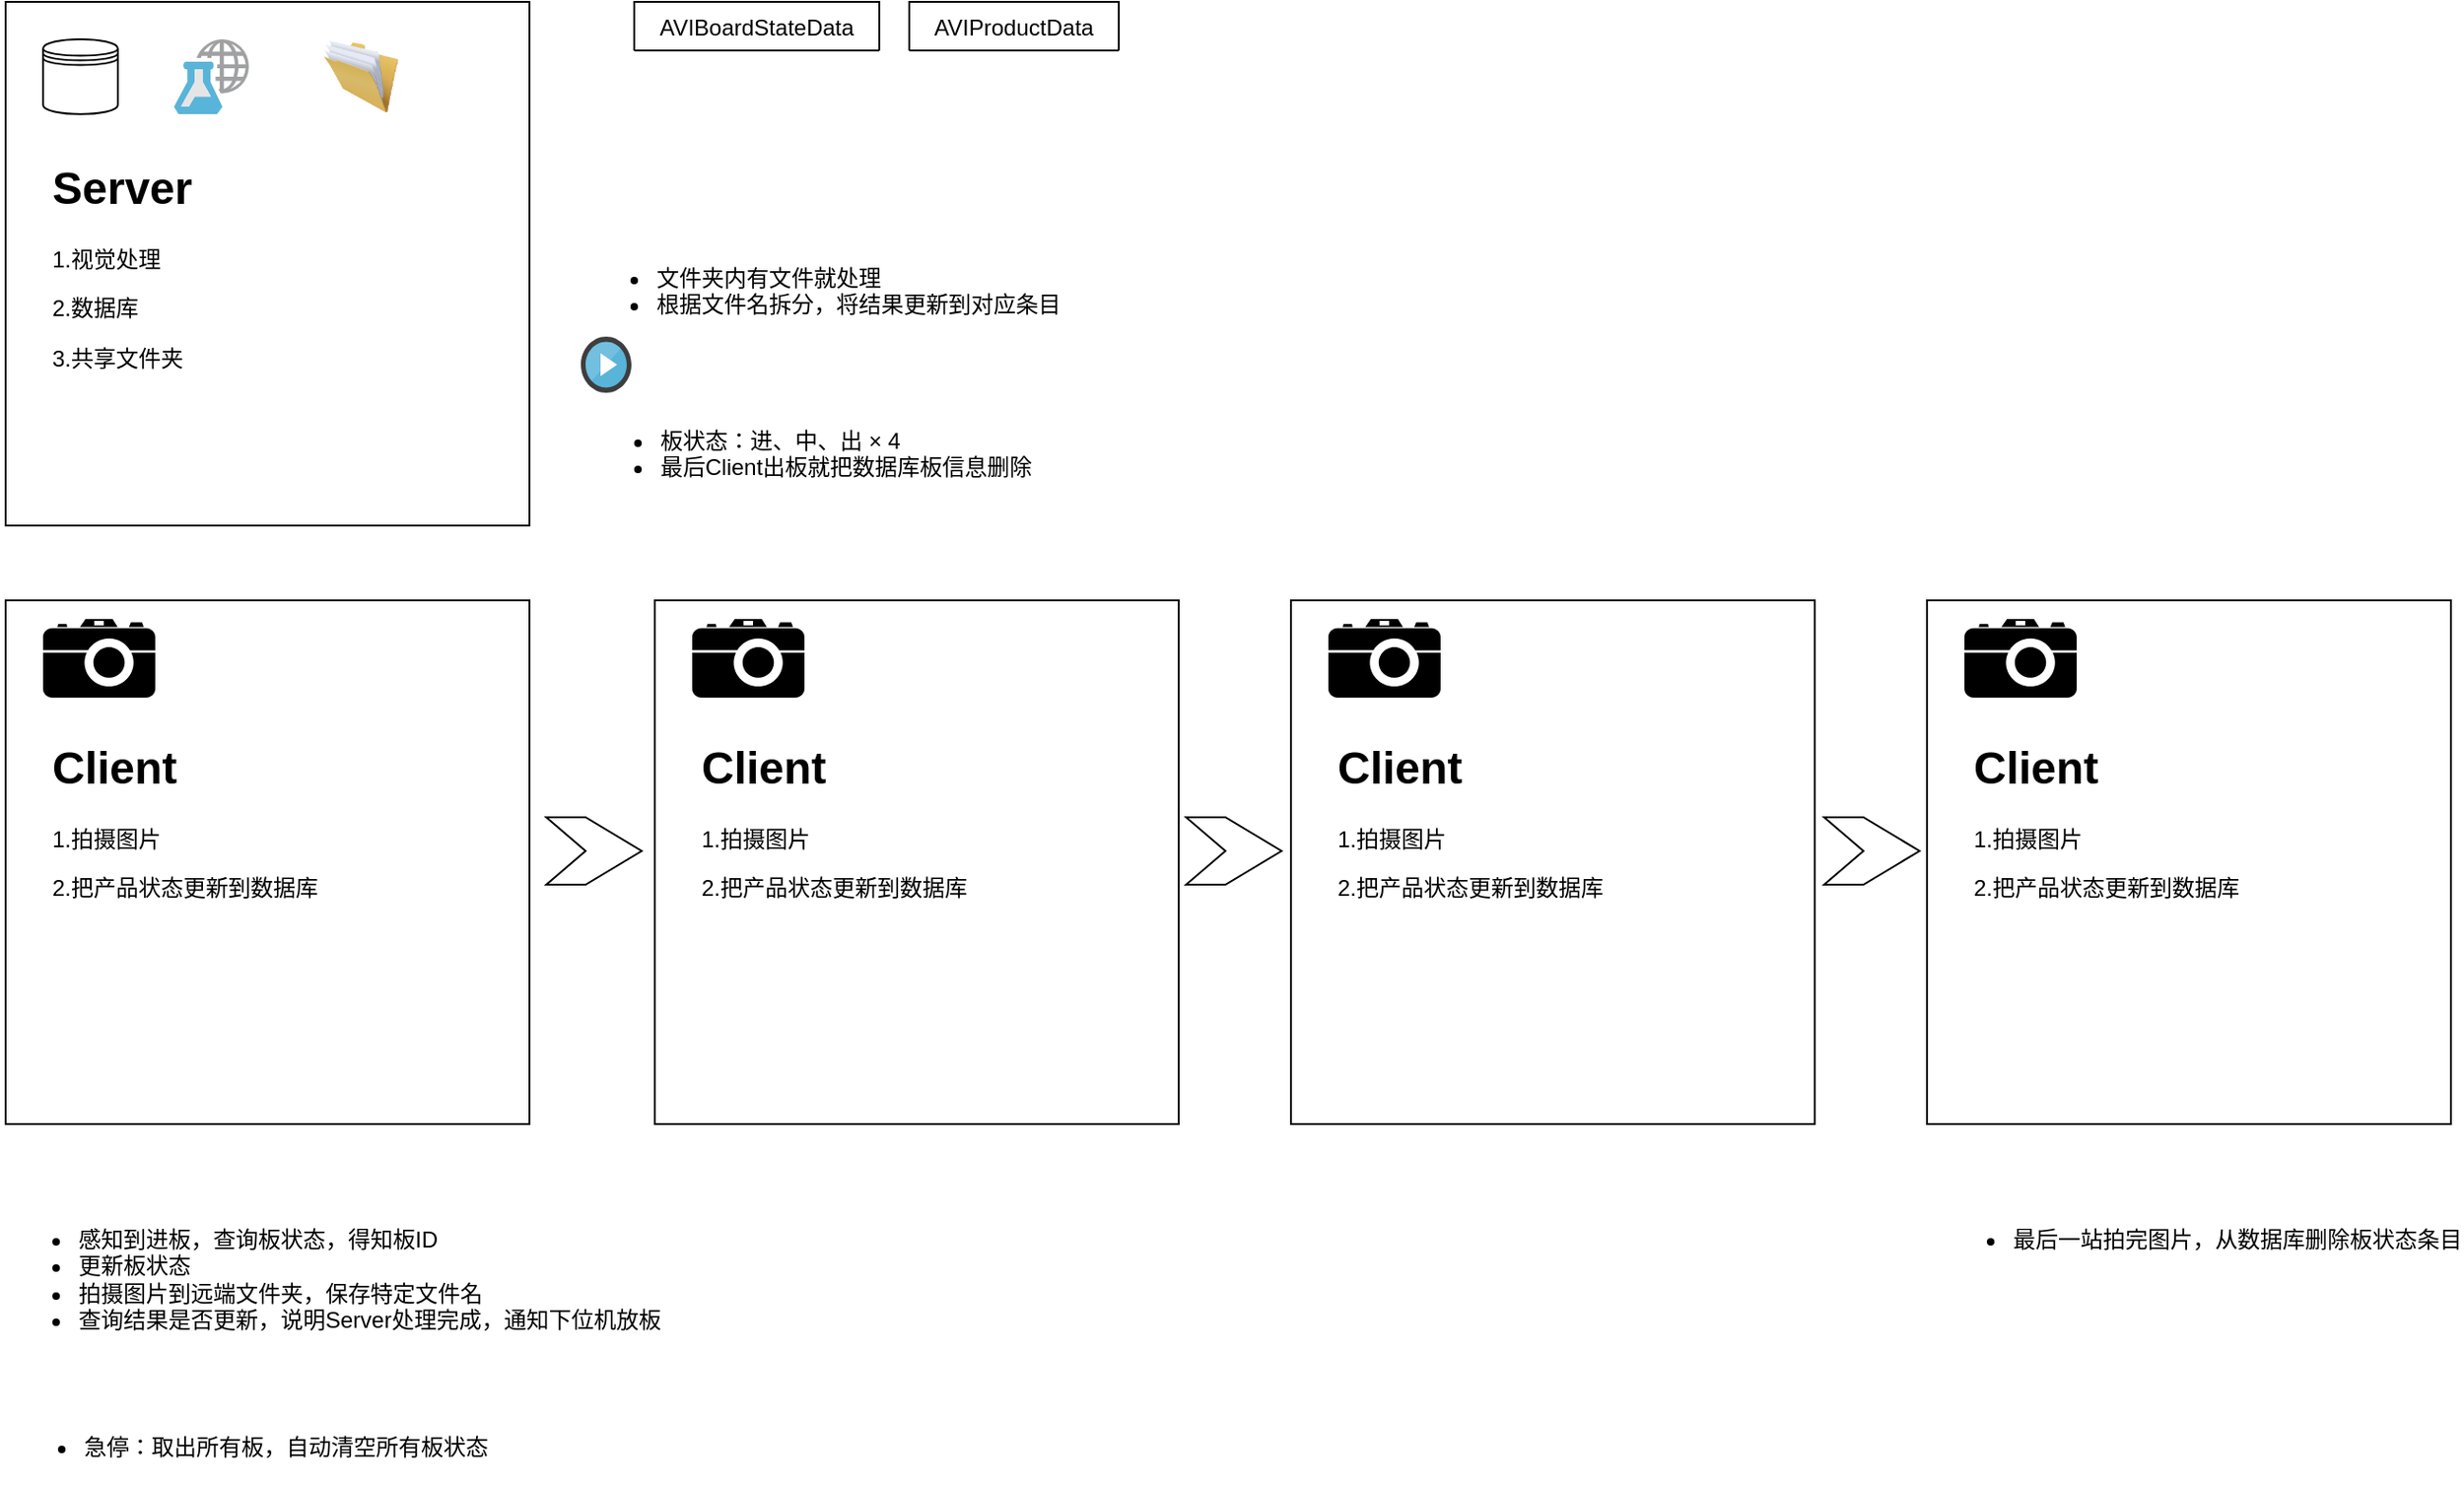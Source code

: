 <mxfile version="13.7.9" type="github">
  <diagram id="neM6gDobTcvTbkAM0NMb" name="Page-1">
    <mxGraphModel dx="1320" dy="1653" grid="0" gridSize="10" guides="1" tooltips="1" connect="1" arrows="1" fold="1" page="1" pageScale="1" pageWidth="827" pageHeight="1169" math="0" shadow="0">
      <root>
        <mxCell id="0" />
        <mxCell id="1" parent="0" />
        <mxCell id="E7cAo8KY-5Jf7l7Yv-IA-1" value="" style="whiteSpace=wrap;html=1;aspect=fixed;" parent="1" vertex="1">
          <mxGeometry x="120" y="40" width="280" height="280" as="geometry" />
        </mxCell>
        <mxCell id="E7cAo8KY-5Jf7l7Yv-IA-24" value="" style="whiteSpace=wrap;html=1;aspect=fixed;" parent="1" vertex="1">
          <mxGeometry x="120" y="-280" width="280" height="280" as="geometry" />
        </mxCell>
        <mxCell id="E7cAo8KY-5Jf7l7Yv-IA-26" value="" style="shape=datastore;whiteSpace=wrap;html=1;" parent="1" vertex="1">
          <mxGeometry x="140" y="-260" width="40" height="40" as="geometry" />
        </mxCell>
        <mxCell id="E7cAo8KY-5Jf7l7Yv-IA-27" value="" style="shape=mxgraph.signs.tech.camera_2;html=1;pointerEvents=1;fillColor=#000000;strokeColor=none;verticalLabelPosition=bottom;verticalAlign=top;align=center;" parent="1" vertex="1">
          <mxGeometry x="140" y="50" width="60" height="42" as="geometry" />
        </mxCell>
        <mxCell id="E7cAo8KY-5Jf7l7Yv-IA-32" value="" style="aspect=fixed;html=1;points=[];align=center;image;fontSize=12;image=img/lib/mscae/Machine_Learning_Studio_Web_Services.svg;" parent="1" vertex="1">
          <mxGeometry x="210" y="-260" width="40" height="40" as="geometry" />
        </mxCell>
        <mxCell id="Ogw6a6FwidyZY-46VILW-1" value="&lt;h1&gt;Server&lt;/h1&gt;&lt;p&gt;1.视觉处理&lt;/p&gt;&lt;p&gt;2.数据库&lt;/p&gt;&lt;p&gt;3.共享文件夹&lt;/p&gt;" style="text;html=1;strokeColor=none;fillColor=none;spacing=5;spacingTop=-20;whiteSpace=wrap;overflow=hidden;rounded=0;" parent="1" vertex="1">
          <mxGeometry x="140" y="-200" width="190" height="120" as="geometry" />
        </mxCell>
        <mxCell id="Ogw6a6FwidyZY-46VILW-2" value="" style="image;html=1;image=img/lib/clip_art/general/Full_Folder_128x128.png" parent="1" vertex="1">
          <mxGeometry x="290" y="-260" width="40" height="40" as="geometry" />
        </mxCell>
        <mxCell id="Ogw6a6FwidyZY-46VILW-3" value="&lt;h1&gt;Client&lt;/h1&gt;&lt;p&gt;1.拍摄图片&lt;/p&gt;&lt;p&gt;2.把产品状态更新到数据库&lt;/p&gt;" style="text;html=1;strokeColor=none;fillColor=none;spacing=5;spacingTop=-20;whiteSpace=wrap;overflow=hidden;rounded=0;" parent="1" vertex="1">
          <mxGeometry x="140" y="110" width="190" height="120" as="geometry" />
        </mxCell>
        <mxCell id="Ogw6a6FwidyZY-46VILW-37" value="AVIBoardStateData" style="swimlane;fontStyle=0;childLayout=stackLayout;horizontal=1;startSize=26;fillColor=none;horizontalStack=0;resizeParent=1;resizeParentMax=0;resizeLast=0;collapsible=1;marginBottom=0;" parent="1" vertex="1" collapsed="1">
          <mxGeometry x="456" y="-280" width="131" height="26" as="geometry">
            <mxRectangle x="456" y="-280" width="140" height="78" as="alternateBounds" />
          </mxGeometry>
        </mxCell>
        <mxCell id="Ogw6a6FwidyZY-46VILW-38" value="BoardID" style="text;strokeColor=none;fillColor=none;align=left;verticalAlign=top;spacingLeft=4;spacingRight=4;overflow=hidden;rotatable=0;points=[[0,0.5],[1,0.5]];portConstraint=eastwest;" parent="Ogw6a6FwidyZY-46VILW-37" vertex="1">
          <mxGeometry y="26" width="131" height="26" as="geometry" />
        </mxCell>
        <mxCell id="Ogw6a6FwidyZY-46VILW-39" value="State" style="text;strokeColor=none;fillColor=none;align=left;verticalAlign=top;spacingLeft=4;spacingRight=4;overflow=hidden;rotatable=0;points=[[0,0.5],[1,0.5]];portConstraint=eastwest;" parent="Ogw6a6FwidyZY-46VILW-37" vertex="1">
          <mxGeometry y="52" width="131" height="26" as="geometry" />
        </mxCell>
        <mxCell id="Ogw6a6FwidyZY-46VILW-50" value="" style="whiteSpace=wrap;html=1;aspect=fixed;" parent="1" vertex="1">
          <mxGeometry x="467" y="40" width="280" height="280" as="geometry" />
        </mxCell>
        <mxCell id="Ogw6a6FwidyZY-46VILW-51" value="" style="shape=mxgraph.signs.tech.camera_2;html=1;pointerEvents=1;fillColor=#000000;strokeColor=none;verticalLabelPosition=bottom;verticalAlign=top;align=center;" parent="1" vertex="1">
          <mxGeometry x="487" y="50" width="60" height="42" as="geometry" />
        </mxCell>
        <mxCell id="Ogw6a6FwidyZY-46VILW-52" value="&lt;h1&gt;Client&lt;/h1&gt;&lt;p&gt;1.拍摄图片&lt;/p&gt;&lt;p&gt;2.把产品状态更新到数据库&lt;/p&gt;" style="text;html=1;strokeColor=none;fillColor=none;spacing=5;spacingTop=-20;whiteSpace=wrap;overflow=hidden;rounded=0;" parent="1" vertex="1">
          <mxGeometry x="487" y="110" width="190" height="120" as="geometry" />
        </mxCell>
        <mxCell id="Ogw6a6FwidyZY-46VILW-53" value="" style="whiteSpace=wrap;html=1;aspect=fixed;" parent="1" vertex="1">
          <mxGeometry x="807" y="40" width="280" height="280" as="geometry" />
        </mxCell>
        <mxCell id="Ogw6a6FwidyZY-46VILW-54" value="" style="shape=mxgraph.signs.tech.camera_2;html=1;pointerEvents=1;fillColor=#000000;strokeColor=none;verticalLabelPosition=bottom;verticalAlign=top;align=center;" parent="1" vertex="1">
          <mxGeometry x="827" y="50" width="60" height="42" as="geometry" />
        </mxCell>
        <mxCell id="Ogw6a6FwidyZY-46VILW-55" value="&lt;h1&gt;Client&lt;/h1&gt;&lt;p&gt;1.拍摄图片&lt;/p&gt;&lt;p&gt;2.把产品状态更新到数据库&lt;/p&gt;" style="text;html=1;strokeColor=none;fillColor=none;spacing=5;spacingTop=-20;whiteSpace=wrap;overflow=hidden;rounded=0;" parent="1" vertex="1">
          <mxGeometry x="827" y="110" width="190" height="120" as="geometry" />
        </mxCell>
        <mxCell id="Ogw6a6FwidyZY-46VILW-56" value="" style="whiteSpace=wrap;html=1;aspect=fixed;" parent="1" vertex="1">
          <mxGeometry x="1147" y="40" width="280" height="280" as="geometry" />
        </mxCell>
        <mxCell id="Ogw6a6FwidyZY-46VILW-57" value="" style="shape=mxgraph.signs.tech.camera_2;html=1;pointerEvents=1;fillColor=#000000;strokeColor=none;verticalLabelPosition=bottom;verticalAlign=top;align=center;" parent="1" vertex="1">
          <mxGeometry x="1167" y="50" width="60" height="42" as="geometry" />
        </mxCell>
        <mxCell id="Ogw6a6FwidyZY-46VILW-58" value="&lt;h1&gt;Client&lt;/h1&gt;&lt;p&gt;1.拍摄图片&lt;/p&gt;&lt;p&gt;2.把产品状态更新到数据库&lt;/p&gt;" style="text;html=1;strokeColor=none;fillColor=none;spacing=5;spacingTop=-20;whiteSpace=wrap;overflow=hidden;rounded=0;" parent="1" vertex="1">
          <mxGeometry x="1167" y="110" width="190" height="120" as="geometry" />
        </mxCell>
        <mxCell id="Ogw6a6FwidyZY-46VILW-59" value="&lt;div&gt;&lt;ul&gt;&lt;li&gt;文件夹内有文件就处理&lt;/li&gt;&lt;li&gt;根据文件名拆分，将结果更新到对应条目&lt;/li&gt;&lt;/ul&gt;&lt;/div&gt;" style="shape=image;html=1;verticalAlign=top;verticalLabelPosition=bottom;labelBackgroundColor=#ffffff;imageAspect=0;aspect=fixed;image=https://cdn1.iconfinder.com/data/icons/CrystalClear/128x128/apps/ktip.png;align=left;" parent="1" vertex="1">
          <mxGeometry x="426" y="-188" width="30" height="30" as="geometry" />
        </mxCell>
        <mxCell id="Ogw6a6FwidyZY-46VILW-60" value="&lt;ul&gt;&lt;li&gt;感知到进板，查询板状态，得知板ID&lt;/li&gt;&lt;li&gt;更新板状态&lt;/li&gt;&lt;li&gt;拍摄图片到远端文件夹，保存特定文件名&lt;/li&gt;&lt;li&gt;查询结果是否更新，说明Server处理完成，通知下位机放板&lt;/li&gt;&lt;/ul&gt;" style="shape=image;html=1;verticalAlign=top;verticalLabelPosition=bottom;labelBackgroundColor=#ffffff;imageAspect=0;aspect=fixed;image=https://cdn1.iconfinder.com/data/icons/CrystalClear/128x128/apps/ktip.png;align=left;" parent="1" vertex="1">
          <mxGeometry x="117" y="326" width="30" height="30" as="geometry" />
        </mxCell>
        <mxCell id="Ogw6a6FwidyZY-46VILW-62" value="&lt;ul&gt;&lt;li&gt;急停：取出所有板，自动清空所有板状态&lt;/li&gt;&lt;/ul&gt;" style="shape=image;html=1;verticalAlign=top;verticalLabelPosition=bottom;labelBackgroundColor=#ffffff;imageAspect=0;aspect=fixed;image=https://cdn4.iconfinder.com/data/icons/32x32-free-design-icons/32/Delete.png;align=left;" parent="1" vertex="1">
          <mxGeometry x="120" y="437" width="30" height="30" as="geometry" />
        </mxCell>
        <mxCell id="Ogw6a6FwidyZY-46VILW-64" value="&lt;ul&gt;&lt;li&gt;最后一站拍完图片，从数据库删除板状态条目&lt;/li&gt;&lt;/ul&gt;" style="shape=image;html=1;verticalAlign=top;verticalLabelPosition=bottom;labelBackgroundColor=#ffffff;imageAspect=0;aspect=fixed;image=https://cdn2.iconfinder.com/data/icons/circle-icons-1/64/stop-128.png;align=left;" parent="1" vertex="1">
          <mxGeometry x="1151" y="326" width="30" height="30" as="geometry" />
        </mxCell>
        <mxCell id="Ogw6a6FwidyZY-46VILW-41" value="AVIProductData" style="swimlane;fontStyle=0;childLayout=stackLayout;horizontal=1;startSize=26;fillColor=none;horizontalStack=0;resizeParent=1;resizeParentMax=0;resizeLast=0;collapsible=1;marginBottom=0;" parent="1" vertex="1" collapsed="1">
          <mxGeometry x="603" y="-280" width="112" height="26" as="geometry">
            <mxRectangle x="603" y="-280" width="140" height="182" as="alternateBounds" />
          </mxGeometry>
        </mxCell>
        <mxCell id="Ogw6a6FwidyZY-46VILW-42" value="Barcode" style="text;strokeColor=none;fillColor=none;align=left;verticalAlign=top;spacingLeft=4;spacingRight=4;overflow=hidden;rotatable=0;points=[[0,0.5],[1,0.5]];portConstraint=eastwest;" parent="Ogw6a6FwidyZY-46VILW-41" vertex="1">
          <mxGeometry y="26" width="112" height="26" as="geometry" />
        </mxCell>
        <mxCell id="Ogw6a6FwidyZY-46VILW-43" value="BoardID" style="text;strokeColor=none;fillColor=none;align=left;verticalAlign=top;spacingLeft=4;spacingRight=4;overflow=hidden;rotatable=0;points=[[0,0.5],[1,0.5]];portConstraint=eastwest;" parent="Ogw6a6FwidyZY-46VILW-41" vertex="1">
          <mxGeometry y="52" width="112" height="26" as="geometry" />
        </mxCell>
        <mxCell id="Ogw6a6FwidyZY-46VILW-44" value="PcsIndex" style="text;strokeColor=none;fillColor=none;align=left;verticalAlign=top;spacingLeft=4;spacingRight=4;overflow=hidden;rotatable=0;points=[[0,0.5],[1,0.5]];portConstraint=eastwest;" parent="Ogw6a6FwidyZY-46VILW-41" vertex="1">
          <mxGeometry y="78" width="112" height="26" as="geometry" />
        </mxCell>
        <mxCell id="Ogw6a6FwidyZY-46VILW-47" value="Item1" style="text;strokeColor=none;fillColor=none;align=left;verticalAlign=top;spacingLeft=4;spacingRight=4;overflow=hidden;rotatable=0;points=[[0,0.5],[1,0.5]];portConstraint=eastwest;" parent="Ogw6a6FwidyZY-46VILW-41" vertex="1">
          <mxGeometry y="104" width="112" height="26" as="geometry" />
        </mxCell>
        <mxCell id="Ogw6a6FwidyZY-46VILW-48" value="Item2" style="text;strokeColor=none;fillColor=none;align=left;verticalAlign=top;spacingLeft=4;spacingRight=4;overflow=hidden;rotatable=0;points=[[0,0.5],[1,0.5]];portConstraint=eastwest;" parent="Ogw6a6FwidyZY-46VILW-41" vertex="1">
          <mxGeometry y="130" width="112" height="26" as="geometry" />
        </mxCell>
        <mxCell id="Ogw6a6FwidyZY-46VILW-49" value="Item3" style="text;strokeColor=none;fillColor=none;align=left;verticalAlign=top;spacingLeft=4;spacingRight=4;overflow=hidden;rotatable=0;points=[[0,0.5],[1,0.5]];portConstraint=eastwest;" parent="Ogw6a6FwidyZY-46VILW-41" vertex="1">
          <mxGeometry y="156" width="112" height="26" as="geometry" />
        </mxCell>
        <mxCell id="Ogw6a6FwidyZY-46VILW-66" value="" style="html=1;shadow=0;dashed=0;align=center;verticalAlign=middle;shape=mxgraph.arrows2.arrow;dy=0;dx=30;notch=21;" parent="1" vertex="1">
          <mxGeometry x="409" y="156.0" width="51" height="36" as="geometry" />
        </mxCell>
        <mxCell id="Ogw6a6FwidyZY-46VILW-67" value="" style="html=1;shadow=0;dashed=0;align=center;verticalAlign=middle;shape=mxgraph.arrows2.arrow;dy=0;dx=30;notch=21;" parent="1" vertex="1">
          <mxGeometry x="751" y="156" width="51" height="36" as="geometry" />
        </mxCell>
        <mxCell id="Ogw6a6FwidyZY-46VILW-68" value="" style="html=1;shadow=0;dashed=0;align=center;verticalAlign=middle;shape=mxgraph.arrows2.arrow;dy=0;dx=30;notch=21;" parent="1" vertex="1">
          <mxGeometry x="1092" y="156" width="51" height="36" as="geometry" />
        </mxCell>
        <mxCell id="Ogw6a6FwidyZY-46VILW-70" value="&lt;ul&gt;&lt;li&gt;板状态：进、中、出 × 4&lt;/li&gt;&lt;li&gt;最后Client出板就把数据库板信息删除&lt;/li&gt;&lt;/ul&gt;" style="aspect=fixed;html=1;points=[];align=left;image;fontSize=12;image=img/lib/mscae/Azure_Media_Player.svg;" parent="1" vertex="1">
          <mxGeometry x="427.5" y="-101" width="27" height="30" as="geometry" />
        </mxCell>
      </root>
    </mxGraphModel>
  </diagram>
</mxfile>

